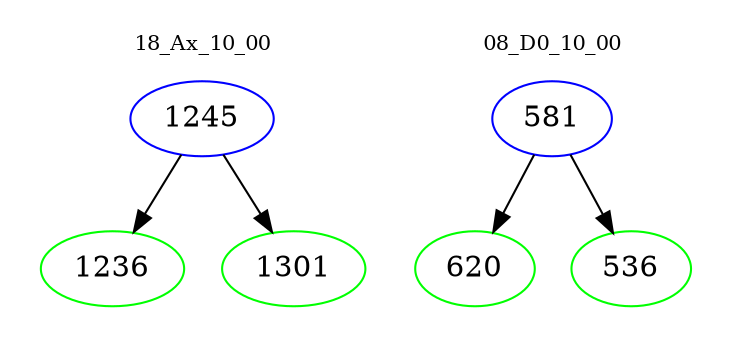 digraph{
subgraph cluster_0 {
color = white
label = "18_Ax_10_00";
fontsize=10;
T0_1245 [label="1245", color="blue"]
T0_1245 -> T0_1236 [color="black"]
T0_1236 [label="1236", color="green"]
T0_1245 -> T0_1301 [color="black"]
T0_1301 [label="1301", color="green"]
}
subgraph cluster_1 {
color = white
label = "08_D0_10_00";
fontsize=10;
T1_581 [label="581", color="blue"]
T1_581 -> T1_620 [color="black"]
T1_620 [label="620", color="green"]
T1_581 -> T1_536 [color="black"]
T1_536 [label="536", color="green"]
}
}
